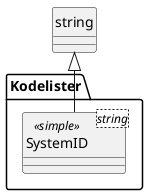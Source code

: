 @startuml
skinparam nodesep 100
hide circle
class Kodelister.SystemID <string> <<simple>> {
}
string <|-- Kodelister.SystemID
@enduml
